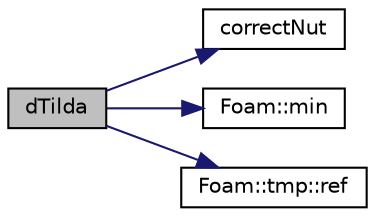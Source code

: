 digraph "dTilda"
{
  bgcolor="transparent";
  edge [fontname="Helvetica",fontsize="10",labelfontname="Helvetica",labelfontsize="10"];
  node [fontname="Helvetica",fontsize="10",shape=record];
  rankdir="LR";
  Node208 [label="dTilda",height=0.2,width=0.4,color="black", fillcolor="grey75", style="filled", fontcolor="black"];
  Node208 -> Node209 [color="midnightblue",fontsize="10",style="solid",fontname="Helvetica"];
  Node209 [label="correctNut",height=0.2,width=0.4,color="black",URL="$a32289.html#aaffe89433f18f1ee4137486e19219448"];
  Node208 -> Node210 [color="midnightblue",fontsize="10",style="solid",fontname="Helvetica"];
  Node210 [label="Foam::min",height=0.2,width=0.4,color="black",URL="$a21851.html#a253e112ad2d56d96230ff39ea7f442dc"];
  Node208 -> Node211 [color="midnightblue",fontsize="10",style="solid",fontname="Helvetica"];
  Node211 [label="Foam::tmp::ref",height=0.2,width=0.4,color="black",URL="$a27077.html#aeaf81e641282874cef07f5b808efc83b",tooltip="Return non-const reference or generate a fatal error. "];
}
